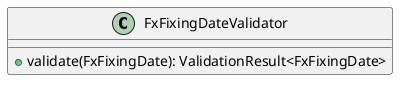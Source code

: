 @startuml

    class FxFixingDateValidator [[FxFixingDateValidator.html]] {
        +validate(FxFixingDate): ValidationResult<FxFixingDate>
    }

@enduml
